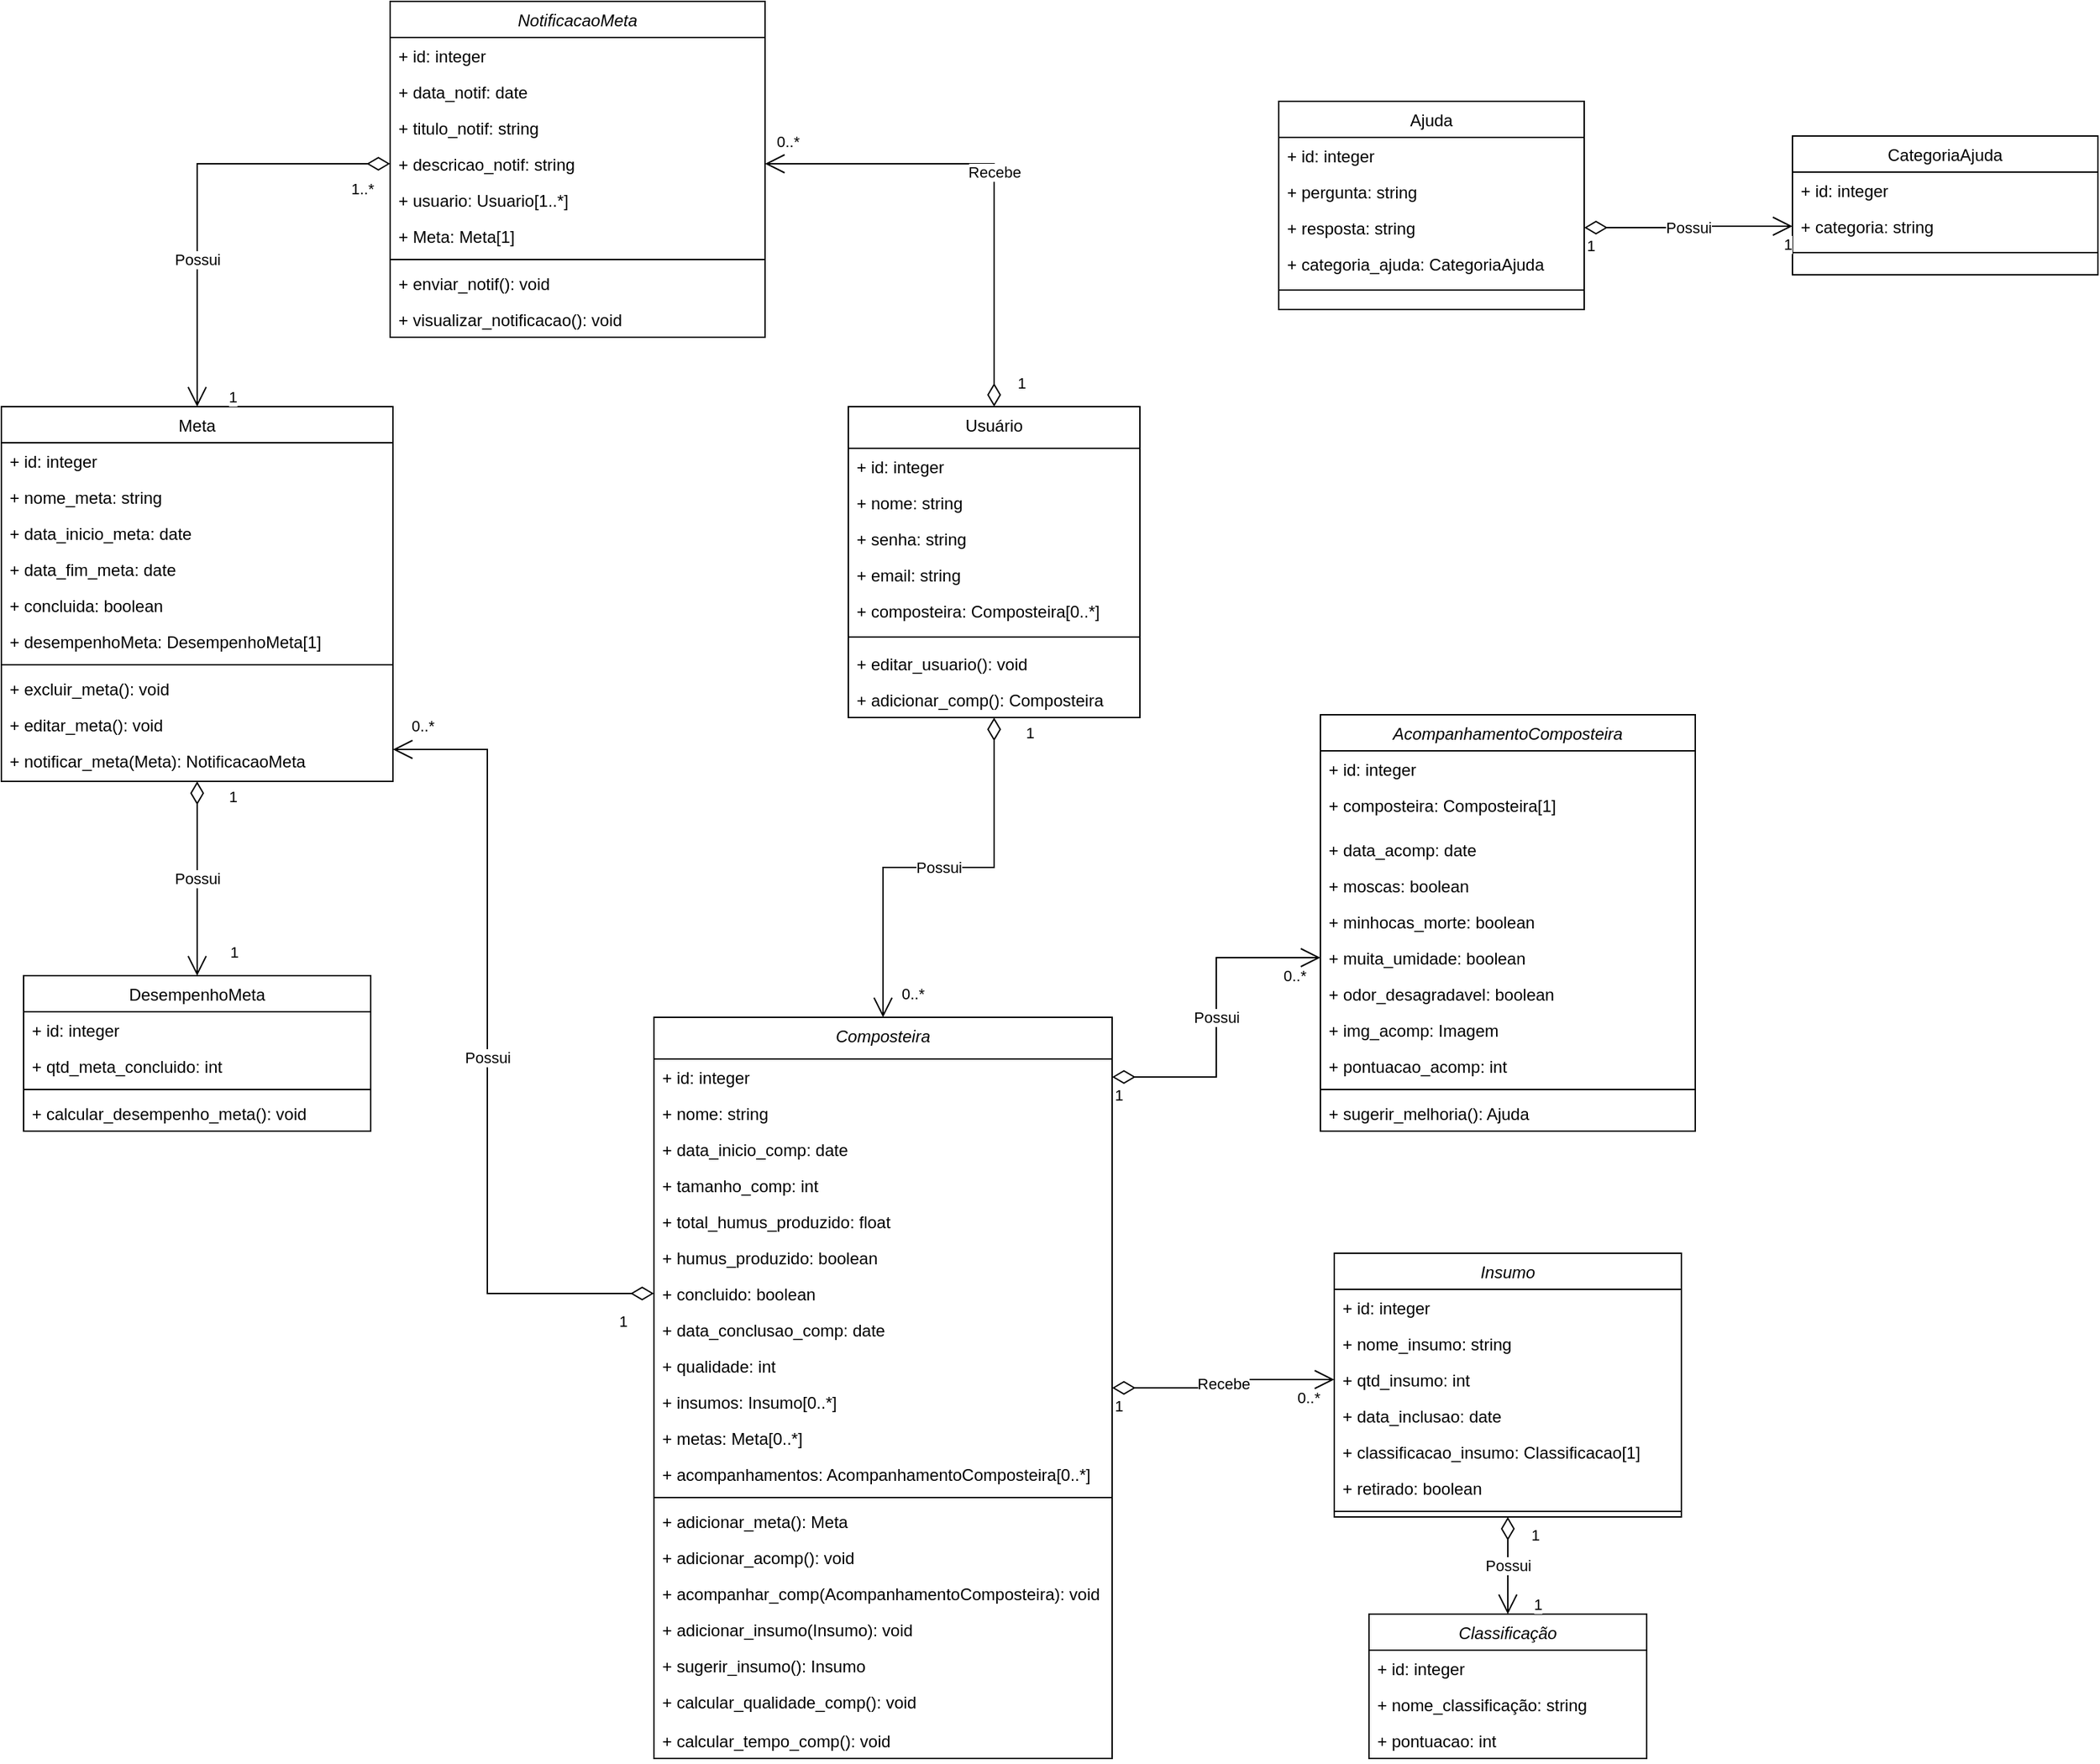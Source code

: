<mxfile version="15.7.4" type="github"><diagram id="C5RBs43oDa-KdzZeNtuy" name="Page-1"><mxGraphModel dx="2563" dy="1841" grid="1" gridSize="10" guides="1" tooltips="1" connect="1" arrows="1" fold="1" page="1" pageScale="1" pageWidth="827" pageHeight="1169" math="0" shadow="0"><root><mxCell id="WIyWlLk6GJQsqaUBKTNV-0"/><mxCell id="WIyWlLk6GJQsqaUBKTNV-1" parent="WIyWlLk6GJQsqaUBKTNV-0"/><mxCell id="zkfFHV4jXpPFQw0GAbJ--0" value="Composteira" style="swimlane;fontStyle=2;align=center;verticalAlign=top;childLayout=stackLayout;horizontal=1;startSize=30;horizontalStack=0;resizeParent=1;resizeLast=0;collapsible=1;marginBottom=0;rounded=0;shadow=0;strokeWidth=1;" parent="WIyWlLk6GJQsqaUBKTNV-1" vertex="1"><mxGeometry x="-310" y="-390" width="330" height="534" as="geometry"><mxRectangle x="230" y="140" width="160" height="26" as="alternateBounds"/></mxGeometry></mxCell><mxCell id="pTh8cCGv8lk9kZNaigdR-10" value="+ id: integer" style="text;align=left;verticalAlign=top;spacingLeft=4;spacingRight=4;overflow=hidden;rotatable=0;points=[[0,0.5],[1,0.5]];portConstraint=eastwest;" parent="zkfFHV4jXpPFQw0GAbJ--0" vertex="1"><mxGeometry y="30" width="330" height="26" as="geometry"/></mxCell><mxCell id="u_5b9tq3Ff7vlSSU2c7W-14" value="+ nome: string" style="text;align=left;verticalAlign=top;spacingLeft=4;spacingRight=4;overflow=hidden;rotatable=0;points=[[0,0.5],[1,0.5]];portConstraint=eastwest;" parent="zkfFHV4jXpPFQw0GAbJ--0" vertex="1"><mxGeometry y="56" width="330" height="26" as="geometry"/></mxCell><mxCell id="Rsvc0MQ7upjJ9vIETe29-19" value="+ data_inicio_comp: date" style="text;align=left;verticalAlign=top;spacingLeft=4;spacingRight=4;overflow=hidden;rotatable=0;points=[[0,0.5],[1,0.5]];portConstraint=eastwest;" parent="zkfFHV4jXpPFQw0GAbJ--0" vertex="1"><mxGeometry y="82" width="330" height="26" as="geometry"/></mxCell><mxCell id="zkfFHV4jXpPFQw0GAbJ--1" value="+ tamanho_comp: int" style="text;align=left;verticalAlign=top;spacingLeft=4;spacingRight=4;overflow=hidden;rotatable=0;points=[[0,0.5],[1,0.5]];portConstraint=eastwest;" parent="zkfFHV4jXpPFQw0GAbJ--0" vertex="1"><mxGeometry y="108" width="330" height="26" as="geometry"/></mxCell><mxCell id="zkfFHV4jXpPFQw0GAbJ--2" value="+ total_humus_produzido: float" style="text;align=left;verticalAlign=top;spacingLeft=4;spacingRight=4;overflow=hidden;rotatable=0;points=[[0,0.5],[1,0.5]];portConstraint=eastwest;rounded=0;shadow=0;html=0;" parent="zkfFHV4jXpPFQw0GAbJ--0" vertex="1"><mxGeometry y="134" width="330" height="26" as="geometry"/></mxCell><mxCell id="5NKM8dJRxO-aCxYAR6Jq-3" value="+ humus_produzido: boolean" style="text;align=left;verticalAlign=top;spacingLeft=4;spacingRight=4;overflow=hidden;rotatable=0;points=[[0,0.5],[1,0.5]];portConstraint=eastwest;rounded=0;shadow=0;html=0;" parent="zkfFHV4jXpPFQw0GAbJ--0" vertex="1"><mxGeometry y="160" width="330" height="26" as="geometry"/></mxCell><mxCell id="zkfFHV4jXpPFQw0GAbJ--3" value="+ concluido: boolean" style="text;align=left;verticalAlign=top;spacingLeft=4;spacingRight=4;overflow=hidden;rotatable=0;points=[[0,0.5],[1,0.5]];portConstraint=eastwest;rounded=0;shadow=0;html=0;" parent="zkfFHV4jXpPFQw0GAbJ--0" vertex="1"><mxGeometry y="186" width="330" height="26" as="geometry"/></mxCell><mxCell id="5NKM8dJRxO-aCxYAR6Jq-0" value="+ data_conclusao_comp: date" style="text;align=left;verticalAlign=top;spacingLeft=4;spacingRight=4;overflow=hidden;rotatable=0;points=[[0,0.5],[1,0.5]];portConstraint=eastwest;" parent="zkfFHV4jXpPFQw0GAbJ--0" vertex="1"><mxGeometry y="212" width="330" height="26" as="geometry"/></mxCell><mxCell id="5NKM8dJRxO-aCxYAR6Jq-1" value="+ qualidade: int" style="text;align=left;verticalAlign=top;spacingLeft=4;spacingRight=4;overflow=hidden;rotatable=0;points=[[0,0.5],[1,0.5]];portConstraint=eastwest;rounded=0;shadow=0;html=0;" parent="zkfFHV4jXpPFQw0GAbJ--0" vertex="1"><mxGeometry y="238" width="330" height="26" as="geometry"/></mxCell><mxCell id="Rsvc0MQ7upjJ9vIETe29-62" value="+ insumos: Insumo[0..*]" style="text;align=left;verticalAlign=top;spacingLeft=4;spacingRight=4;overflow=hidden;rotatable=0;points=[[0,0.5],[1,0.5]];portConstraint=eastwest;rounded=0;shadow=0;html=0;" parent="zkfFHV4jXpPFQw0GAbJ--0" vertex="1"><mxGeometry y="264" width="330" height="26" as="geometry"/></mxCell><mxCell id="Rsvc0MQ7upjJ9vIETe29-63" value="+ metas: Meta[0..*]" style="text;align=left;verticalAlign=top;spacingLeft=4;spacingRight=4;overflow=hidden;rotatable=0;points=[[0,0.5],[1,0.5]];portConstraint=eastwest;rounded=0;shadow=0;html=0;" parent="zkfFHV4jXpPFQw0GAbJ--0" vertex="1"><mxGeometry y="290" width="330" height="26" as="geometry"/></mxCell><mxCell id="Rsvc0MQ7upjJ9vIETe29-83" value="+ acompanhamentos: AcompanhamentoComposteira[0..*]" style="text;align=left;verticalAlign=top;spacingLeft=4;spacingRight=4;overflow=hidden;rotatable=0;points=[[0,0.5],[1,0.5]];portConstraint=eastwest;" parent="zkfFHV4jXpPFQw0GAbJ--0" vertex="1"><mxGeometry y="316" width="330" height="26" as="geometry"/></mxCell><mxCell id="zkfFHV4jXpPFQw0GAbJ--4" value="" style="line;html=1;strokeWidth=1;align=left;verticalAlign=middle;spacingTop=-1;spacingLeft=3;spacingRight=3;rotatable=0;labelPosition=right;points=[];portConstraint=eastwest;" parent="zkfFHV4jXpPFQw0GAbJ--0" vertex="1"><mxGeometry y="342" width="330" height="8" as="geometry"/></mxCell><mxCell id="zkfFHV4jXpPFQw0GAbJ--24" value="+ adicionar_meta(): Meta" style="text;align=left;verticalAlign=top;spacingLeft=4;spacingRight=4;overflow=hidden;rotatable=0;points=[[0,0.5],[1,0.5]];portConstraint=eastwest;" parent="zkfFHV4jXpPFQw0GAbJ--0" vertex="1"><mxGeometry y="350" width="330" height="26" as="geometry"/></mxCell><mxCell id="3n6E-_VAN_Mw9PjgD7IU-2" value="+ adicionar_acomp(): void" style="text;align=left;verticalAlign=top;spacingLeft=4;spacingRight=4;overflow=hidden;rotatable=0;points=[[0,0.5],[1,0.5]];portConstraint=eastwest;" vertex="1" parent="zkfFHV4jXpPFQw0GAbJ--0"><mxGeometry y="376" width="330" height="26" as="geometry"/></mxCell><mxCell id="zkfFHV4jXpPFQw0GAbJ--5" value="+ acompanhar_comp(AcompanhamentoComposteira): void" style="text;align=left;verticalAlign=top;spacingLeft=4;spacingRight=4;overflow=hidden;rotatable=0;points=[[0,0.5],[1,0.5]];portConstraint=eastwest;" parent="zkfFHV4jXpPFQw0GAbJ--0" vertex="1"><mxGeometry y="402" width="330" height="26" as="geometry"/></mxCell><mxCell id="Rsvc0MQ7upjJ9vIETe29-20" value="+ adicionar_insumo(Insumo): void" style="text;align=left;verticalAlign=top;spacingLeft=4;spacingRight=4;overflow=hidden;rotatable=0;points=[[0,0.5],[1,0.5]];portConstraint=eastwest;" parent="zkfFHV4jXpPFQw0GAbJ--0" vertex="1"><mxGeometry y="428" width="330" height="26" as="geometry"/></mxCell><mxCell id="Rsvc0MQ7upjJ9vIETe29-21" value="+ sugerir_insumo(): Insumo" style="text;align=left;verticalAlign=top;spacingLeft=4;spacingRight=4;overflow=hidden;rotatable=0;points=[[0,0.5],[1,0.5]];portConstraint=eastwest;" parent="zkfFHV4jXpPFQw0GAbJ--0" vertex="1"><mxGeometry y="454" width="330" height="26" as="geometry"/></mxCell><mxCell id="5NKM8dJRxO-aCxYAR6Jq-2" value="+ calcular_qualidade_comp(): void" style="text;align=left;verticalAlign=top;spacingLeft=4;spacingRight=4;overflow=hidden;rotatable=0;points=[[0,0.5],[1,0.5]];portConstraint=eastwest;" parent="zkfFHV4jXpPFQw0GAbJ--0" vertex="1"><mxGeometry y="480" width="330" height="28" as="geometry"/></mxCell><mxCell id="Rsvc0MQ7upjJ9vIETe29-23" value="+ calcular_tempo_comp(): void" style="text;align=left;verticalAlign=top;spacingLeft=4;spacingRight=4;overflow=hidden;rotatable=0;points=[[0,0.5],[1,0.5]];portConstraint=eastwest;fontStyle=0" parent="zkfFHV4jXpPFQw0GAbJ--0" vertex="1"><mxGeometry y="508" width="330" height="26" as="geometry"/></mxCell><mxCell id="5NKM8dJRxO-aCxYAR6Jq-17" style="edgeStyle=orthogonalEdgeStyle;rounded=0;orthogonalLoop=1;jettySize=auto;html=1;exitX=1;exitY=0.5;exitDx=0;exitDy=0;" parent="zkfFHV4jXpPFQw0GAbJ--0" source="Rsvc0MQ7upjJ9vIETe29-62" target="Rsvc0MQ7upjJ9vIETe29-62" edge="1"><mxGeometry relative="1" as="geometry"/></mxCell><mxCell id="zkfFHV4jXpPFQw0GAbJ--13" value="Usuário" style="swimlane;fontStyle=0;align=center;verticalAlign=top;childLayout=stackLayout;horizontal=1;startSize=30;horizontalStack=0;resizeParent=1;resizeLast=0;collapsible=1;marginBottom=0;rounded=0;shadow=0;strokeWidth=1;" parent="WIyWlLk6GJQsqaUBKTNV-1" vertex="1"><mxGeometry x="-170" y="-830" width="210" height="224" as="geometry"><mxRectangle x="-315" y="-720" width="170" height="26" as="alternateBounds"/></mxGeometry></mxCell><mxCell id="pTh8cCGv8lk9kZNaigdR-8" value="+ id: integer" style="text;align=left;verticalAlign=top;spacingLeft=4;spacingRight=4;overflow=hidden;rotatable=0;points=[[0,0.5],[1,0.5]];portConstraint=eastwest;" parent="zkfFHV4jXpPFQw0GAbJ--13" vertex="1"><mxGeometry y="30" width="210" height="26" as="geometry"/></mxCell><mxCell id="zkfFHV4jXpPFQw0GAbJ--14" value="+ nome: string" style="text;align=left;verticalAlign=top;spacingLeft=4;spacingRight=4;overflow=hidden;rotatable=0;points=[[0,0.5],[1,0.5]];portConstraint=eastwest;" parent="zkfFHV4jXpPFQw0GAbJ--13" vertex="1"><mxGeometry y="56" width="210" height="26" as="geometry"/></mxCell><mxCell id="pTh8cCGv8lk9kZNaigdR-2" value="+ senha: string" style="text;align=left;verticalAlign=top;spacingLeft=4;spacingRight=4;overflow=hidden;rotatable=0;points=[[0,0.5],[1,0.5]];portConstraint=eastwest;" parent="zkfFHV4jXpPFQw0GAbJ--13" vertex="1"><mxGeometry y="82" width="210" height="26" as="geometry"/></mxCell><mxCell id="Rsvc0MQ7upjJ9vIETe29-24" value="+ email: string" style="text;align=left;verticalAlign=top;spacingLeft=4;spacingRight=4;overflow=hidden;rotatable=0;points=[[0,0.5],[1,0.5]];portConstraint=eastwest;" parent="zkfFHV4jXpPFQw0GAbJ--13" vertex="1"><mxGeometry y="108" width="210" height="26" as="geometry"/></mxCell><mxCell id="Rsvc0MQ7upjJ9vIETe29-64" value="+ composteira: Composteira[0..*]" style="text;align=left;verticalAlign=top;spacingLeft=4;spacingRight=4;overflow=hidden;rotatable=0;points=[[0,0.5],[1,0.5]];portConstraint=eastwest;" parent="zkfFHV4jXpPFQw0GAbJ--13" vertex="1"><mxGeometry y="134" width="210" height="26" as="geometry"/></mxCell><mxCell id="zkfFHV4jXpPFQw0GAbJ--15" value="" style="line;html=1;strokeWidth=1;align=left;verticalAlign=middle;spacingTop=-1;spacingLeft=3;spacingRight=3;rotatable=0;labelPosition=right;points=[];portConstraint=eastwest;" parent="zkfFHV4jXpPFQw0GAbJ--13" vertex="1"><mxGeometry y="160" width="210" height="12" as="geometry"/></mxCell><mxCell id="Rsvc0MQ7upjJ9vIETe29-25" value="+ editar_usuario(): void" style="text;align=left;verticalAlign=top;spacingLeft=4;spacingRight=4;overflow=hidden;rotatable=0;points=[[0,0.5],[1,0.5]];portConstraint=eastwest;" parent="zkfFHV4jXpPFQw0GAbJ--13" vertex="1"><mxGeometry y="172" width="210" height="26" as="geometry"/></mxCell><mxCell id="Rsvc0MQ7upjJ9vIETe29-22" value="+ adicionar_comp(): Composteira" style="text;align=left;verticalAlign=top;spacingLeft=4;spacingRight=4;overflow=hidden;rotatable=0;points=[[0,0.5],[1,0.5]];portConstraint=eastwest;" parent="zkfFHV4jXpPFQw0GAbJ--13" vertex="1"><mxGeometry y="198" width="210" height="26" as="geometry"/></mxCell><mxCell id="zkfFHV4jXpPFQw0GAbJ--17" value="Meta" style="swimlane;fontStyle=0;align=center;verticalAlign=top;childLayout=stackLayout;horizontal=1;startSize=26;horizontalStack=0;resizeParent=1;resizeLast=0;collapsible=1;marginBottom=0;rounded=0;shadow=0;strokeWidth=1;" parent="WIyWlLk6GJQsqaUBKTNV-1" vertex="1"><mxGeometry x="-780" y="-830" width="282" height="270" as="geometry"><mxRectangle x="550" y="140" width="160" height="26" as="alternateBounds"/></mxGeometry></mxCell><mxCell id="pTh8cCGv8lk9kZNaigdR-9" value="+ id: integer" style="text;align=left;verticalAlign=top;spacingLeft=4;spacingRight=4;overflow=hidden;rotatable=0;points=[[0,0.5],[1,0.5]];portConstraint=eastwest;" parent="zkfFHV4jXpPFQw0GAbJ--17" vertex="1"><mxGeometry y="26" width="282" height="26" as="geometry"/></mxCell><mxCell id="zkfFHV4jXpPFQw0GAbJ--18" value="+ nome_meta: string" style="text;align=left;verticalAlign=top;spacingLeft=4;spacingRight=4;overflow=hidden;rotatable=0;points=[[0,0.5],[1,0.5]];portConstraint=eastwest;" parent="zkfFHV4jXpPFQw0GAbJ--17" vertex="1"><mxGeometry y="52" width="282" height="26" as="geometry"/></mxCell><mxCell id="zkfFHV4jXpPFQw0GAbJ--20" value="+ data_inicio_meta: date" style="text;align=left;verticalAlign=top;spacingLeft=4;spacingRight=4;overflow=hidden;rotatable=0;points=[[0,0.5],[1,0.5]];portConstraint=eastwest;rounded=0;shadow=0;html=0;" parent="zkfFHV4jXpPFQw0GAbJ--17" vertex="1"><mxGeometry y="78" width="282" height="26" as="geometry"/></mxCell><mxCell id="zkfFHV4jXpPFQw0GAbJ--21" value="+ data_fim_meta: date" style="text;align=left;verticalAlign=top;spacingLeft=4;spacingRight=4;overflow=hidden;rotatable=0;points=[[0,0.5],[1,0.5]];portConstraint=eastwest;rounded=0;shadow=0;html=0;" parent="zkfFHV4jXpPFQw0GAbJ--17" vertex="1"><mxGeometry y="104" width="282" height="26" as="geometry"/></mxCell><mxCell id="zkfFHV4jXpPFQw0GAbJ--22" value="+ concluida: boolean" style="text;align=left;verticalAlign=top;spacingLeft=4;spacingRight=4;overflow=hidden;rotatable=0;points=[[0,0.5],[1,0.5]];portConstraint=eastwest;rounded=0;shadow=0;html=0;" parent="zkfFHV4jXpPFQw0GAbJ--17" vertex="1"><mxGeometry y="130" width="282" height="26" as="geometry"/></mxCell><mxCell id="Rsvc0MQ7upjJ9vIETe29-65" value="+ desempenhoMeta: DesempenhoMeta[1]" style="text;align=left;verticalAlign=top;spacingLeft=4;spacingRight=4;overflow=hidden;rotatable=0;points=[[0,0.5],[1,0.5]];portConstraint=eastwest;" parent="zkfFHV4jXpPFQw0GAbJ--17" vertex="1"><mxGeometry y="156" width="282" height="26" as="geometry"/></mxCell><mxCell id="zkfFHV4jXpPFQw0GAbJ--23" value="" style="line;html=1;strokeWidth=1;align=left;verticalAlign=middle;spacingTop=-1;spacingLeft=3;spacingRight=3;rotatable=0;labelPosition=right;points=[];portConstraint=eastwest;" parent="zkfFHV4jXpPFQw0GAbJ--17" vertex="1"><mxGeometry y="182" width="282" height="8" as="geometry"/></mxCell><mxCell id="zkfFHV4jXpPFQw0GAbJ--25" value="+ excluir_meta(): void" style="text;align=left;verticalAlign=top;spacingLeft=4;spacingRight=4;overflow=hidden;rotatable=0;points=[[0,0.5],[1,0.5]];portConstraint=eastwest;" parent="zkfFHV4jXpPFQw0GAbJ--17" vertex="1"><mxGeometry y="190" width="282" height="26" as="geometry"/></mxCell><mxCell id="Rsvc0MQ7upjJ9vIETe29-11" value="+ editar_meta(): void" style="text;align=left;verticalAlign=top;spacingLeft=4;spacingRight=4;overflow=hidden;rotatable=0;points=[[0,0.5],[1,0.5]];portConstraint=eastwest;" parent="zkfFHV4jXpPFQw0GAbJ--17" vertex="1"><mxGeometry y="216" width="282" height="26" as="geometry"/></mxCell><mxCell id="Rsvc0MQ7upjJ9vIETe29-85" value="+ notificar_meta(Meta): NotificacaoMeta" style="text;align=left;verticalAlign=top;spacingLeft=4;spacingRight=4;overflow=hidden;rotatable=0;points=[[0,0.5],[1,0.5]];portConstraint=eastwest;" parent="zkfFHV4jXpPFQw0GAbJ--17" vertex="1"><mxGeometry y="242" width="282" height="26" as="geometry"/></mxCell><mxCell id="Rsvc0MQ7upjJ9vIETe29-0" value="DesempenhoMeta" style="swimlane;fontStyle=0;align=center;verticalAlign=top;childLayout=stackLayout;horizontal=1;startSize=26;horizontalStack=0;resizeParent=1;resizeLast=0;collapsible=1;marginBottom=0;rounded=0;shadow=0;strokeWidth=1;" parent="WIyWlLk6GJQsqaUBKTNV-1" vertex="1"><mxGeometry x="-764" y="-420" width="250" height="112" as="geometry"><mxRectangle x="550" y="140" width="160" height="26" as="alternateBounds"/></mxGeometry></mxCell><mxCell id="pTh8cCGv8lk9kZNaigdR-11" value="+ id: integer" style="text;align=left;verticalAlign=top;spacingLeft=4;spacingRight=4;overflow=hidden;rotatable=0;points=[[0,0.5],[1,0.5]];portConstraint=eastwest;" parent="Rsvc0MQ7upjJ9vIETe29-0" vertex="1"><mxGeometry y="26" width="250" height="26" as="geometry"/></mxCell><mxCell id="Rsvc0MQ7upjJ9vIETe29-2" value="+ qtd_meta_concluido: int" style="text;align=left;verticalAlign=top;spacingLeft=4;spacingRight=4;overflow=hidden;rotatable=0;points=[[0,0.5],[1,0.5]];portConstraint=eastwest;rounded=0;shadow=0;html=0;" parent="Rsvc0MQ7upjJ9vIETe29-0" vertex="1"><mxGeometry y="52" width="250" height="26" as="geometry"/></mxCell><mxCell id="Rsvc0MQ7upjJ9vIETe29-6" value="" style="line;html=1;strokeWidth=1;align=left;verticalAlign=middle;spacingTop=-1;spacingLeft=3;spacingRight=3;rotatable=0;labelPosition=right;points=[];portConstraint=eastwest;" parent="Rsvc0MQ7upjJ9vIETe29-0" vertex="1"><mxGeometry y="78" width="250" height="8" as="geometry"/></mxCell><mxCell id="Rsvc0MQ7upjJ9vIETe29-7" value="+ calcular_desempenho_meta(): void" style="text;align=left;verticalAlign=top;spacingLeft=4;spacingRight=4;overflow=hidden;rotatable=0;points=[[0,0.5],[1,0.5]];portConstraint=eastwest;" parent="Rsvc0MQ7upjJ9vIETe29-0" vertex="1"><mxGeometry y="86" width="250" height="26" as="geometry"/></mxCell><mxCell id="Rsvc0MQ7upjJ9vIETe29-35" value="Insumo" style="swimlane;fontStyle=2;align=center;verticalAlign=top;childLayout=stackLayout;horizontal=1;startSize=26;horizontalStack=0;resizeParent=1;resizeLast=0;collapsible=1;marginBottom=0;rounded=0;shadow=0;strokeWidth=1;" parent="WIyWlLk6GJQsqaUBKTNV-1" vertex="1"><mxGeometry x="180" y="-220" width="250" height="190" as="geometry"><mxRectangle x="230" y="140" width="160" height="26" as="alternateBounds"/></mxGeometry></mxCell><mxCell id="pTh8cCGv8lk9kZNaigdR-13" value="+ id: integer" style="text;align=left;verticalAlign=top;spacingLeft=4;spacingRight=4;overflow=hidden;rotatable=0;points=[[0,0.5],[1,0.5]];portConstraint=eastwest;" parent="Rsvc0MQ7upjJ9vIETe29-35" vertex="1"><mxGeometry y="26" width="250" height="26" as="geometry"/></mxCell><mxCell id="Rsvc0MQ7upjJ9vIETe29-66" value="+ nome_insumo: string" style="text;align=left;verticalAlign=top;spacingLeft=4;spacingRight=4;overflow=hidden;rotatable=0;points=[[0,0.5],[1,0.5]];portConstraint=eastwest;" parent="Rsvc0MQ7upjJ9vIETe29-35" vertex="1"><mxGeometry y="52" width="250" height="26" as="geometry"/></mxCell><mxCell id="3n6E-_VAN_Mw9PjgD7IU-4" value="+ qtd_insumo: int" style="text;align=left;verticalAlign=top;spacingLeft=4;spacingRight=4;overflow=hidden;rotatable=0;points=[[0,0.5],[1,0.5]];portConstraint=eastwest;" vertex="1" parent="Rsvc0MQ7upjJ9vIETe29-35"><mxGeometry y="78" width="250" height="26" as="geometry"/></mxCell><mxCell id="zkfFHV4jXpPFQw0GAbJ--11" value="+ data_inclusao: date" style="text;align=left;verticalAlign=top;spacingLeft=4;spacingRight=4;overflow=hidden;rotatable=0;points=[[0,0.5],[1,0.5]];portConstraint=eastwest;" parent="Rsvc0MQ7upjJ9vIETe29-35" vertex="1"><mxGeometry y="104" width="250" height="26" as="geometry"/></mxCell><mxCell id="zkfFHV4jXpPFQw0GAbJ--8" value="+ classificacao_insumo: Classificacao[1]" style="text;align=left;verticalAlign=top;spacingLeft=4;spacingRight=4;overflow=hidden;rotatable=0;points=[[0,0.5],[1,0.5]];portConstraint=eastwest;rounded=0;shadow=0;html=0;" parent="Rsvc0MQ7upjJ9vIETe29-35" vertex="1"><mxGeometry y="130" width="250" height="26" as="geometry"/></mxCell><mxCell id="u_5b9tq3Ff7vlSSU2c7W-0" value="+ retirado: boolean" style="text;align=left;verticalAlign=top;spacingLeft=4;spacingRight=4;overflow=hidden;rotatable=0;points=[[0,0.5],[1,0.5]];portConstraint=eastwest;" parent="Rsvc0MQ7upjJ9vIETe29-35" vertex="1"><mxGeometry y="156" width="250" height="26" as="geometry"/></mxCell><mxCell id="Rsvc0MQ7upjJ9vIETe29-40" value="" style="line;html=1;strokeWidth=1;align=left;verticalAlign=middle;spacingTop=-1;spacingLeft=3;spacingRight=3;rotatable=0;labelPosition=right;points=[];portConstraint=eastwest;" parent="Rsvc0MQ7upjJ9vIETe29-35" vertex="1"><mxGeometry y="182" width="250" height="8" as="geometry"/></mxCell><mxCell id="Rsvc0MQ7upjJ9vIETe29-48" value="Ajuda" style="swimlane;fontStyle=0;align=center;verticalAlign=top;childLayout=stackLayout;horizontal=1;startSize=26;horizontalStack=0;resizeParent=1;resizeLast=0;collapsible=1;marginBottom=0;rounded=0;shadow=0;strokeWidth=1;" parent="WIyWlLk6GJQsqaUBKTNV-1" vertex="1"><mxGeometry x="140" y="-1050" width="220" height="150" as="geometry"><mxRectangle x="340" y="380" width="170" height="26" as="alternateBounds"/></mxGeometry></mxCell><mxCell id="pTh8cCGv8lk9kZNaigdR-73" value="+ id: integer" style="text;align=left;verticalAlign=top;spacingLeft=4;spacingRight=4;overflow=hidden;rotatable=0;points=[[0,0.5],[1,0.5]];portConstraint=eastwest;" parent="Rsvc0MQ7upjJ9vIETe29-48" vertex="1"><mxGeometry y="26" width="220" height="26" as="geometry"/></mxCell><mxCell id="Rsvc0MQ7upjJ9vIETe29-49" value="+ pergunta: string" style="text;align=left;verticalAlign=top;spacingLeft=4;spacingRight=4;overflow=hidden;rotatable=0;points=[[0,0.5],[1,0.5]];portConstraint=eastwest;" parent="Rsvc0MQ7upjJ9vIETe29-48" vertex="1"><mxGeometry y="52" width="220" height="26" as="geometry"/></mxCell><mxCell id="pTh8cCGv8lk9kZNaigdR-74" value="+ resposta: string" style="text;align=left;verticalAlign=top;spacingLeft=4;spacingRight=4;overflow=hidden;rotatable=0;points=[[0,0.5],[1,0.5]];portConstraint=eastwest;" parent="Rsvc0MQ7upjJ9vIETe29-48" vertex="1"><mxGeometry y="78" width="220" height="26" as="geometry"/></mxCell><mxCell id="Rsvc0MQ7upjJ9vIETe29-50" value="+ categoria_ajuda: CategoriaAjuda" style="text;align=left;verticalAlign=top;spacingLeft=4;spacingRight=4;overflow=hidden;rotatable=0;points=[[0,0.5],[1,0.5]];portConstraint=eastwest;" parent="Rsvc0MQ7upjJ9vIETe29-48" vertex="1"><mxGeometry y="104" width="220" height="26" as="geometry"/></mxCell><mxCell id="Rsvc0MQ7upjJ9vIETe29-51" value="" style="line;html=1;strokeWidth=1;align=left;verticalAlign=middle;spacingTop=-1;spacingLeft=3;spacingRight=3;rotatable=0;labelPosition=right;points=[];portConstraint=eastwest;" parent="Rsvc0MQ7upjJ9vIETe29-48" vertex="1"><mxGeometry y="130" width="220" height="12" as="geometry"/></mxCell><mxCell id="Rsvc0MQ7upjJ9vIETe29-68" value="AcompanhamentoComposteira" style="swimlane;fontStyle=2;align=center;verticalAlign=top;childLayout=stackLayout;horizontal=1;startSize=26;horizontalStack=0;resizeParent=1;resizeLast=0;collapsible=1;marginBottom=0;rounded=0;shadow=0;strokeWidth=1;" parent="WIyWlLk6GJQsqaUBKTNV-1" vertex="1"><mxGeometry x="170" y="-608" width="270" height="300" as="geometry"><mxRectangle x="230" y="140" width="160" height="26" as="alternateBounds"/></mxGeometry></mxCell><mxCell id="pTh8cCGv8lk9kZNaigdR-12" value="+ id: integer" style="text;align=left;verticalAlign=top;spacingLeft=4;spacingRight=4;overflow=hidden;rotatable=0;points=[[0,0.5],[1,0.5]];portConstraint=eastwest;" parent="Rsvc0MQ7upjJ9vIETe29-68" vertex="1"><mxGeometry y="26" width="270" height="26" as="geometry"/></mxCell><mxCell id="Rsvc0MQ7upjJ9vIETe29-82" value="+ composteira: Composteira[1]" style="text;align=left;verticalAlign=top;spacingLeft=4;spacingRight=4;overflow=hidden;rotatable=0;points=[[0,0.5],[1,0.5]];portConstraint=eastwest;" parent="Rsvc0MQ7upjJ9vIETe29-68" vertex="1"><mxGeometry y="52" width="270" height="32" as="geometry"/></mxCell><mxCell id="Rsvc0MQ7upjJ9vIETe29-69" value="+ data_acomp: date" style="text;align=left;verticalAlign=top;spacingLeft=4;spacingRight=4;overflow=hidden;rotatable=0;points=[[0,0.5],[1,0.5]];portConstraint=eastwest;" parent="Rsvc0MQ7upjJ9vIETe29-68" vertex="1"><mxGeometry y="84" width="270" height="26" as="geometry"/></mxCell><mxCell id="Rsvc0MQ7upjJ9vIETe29-70" value="+ moscas: boolean" style="text;align=left;verticalAlign=top;spacingLeft=4;spacingRight=4;overflow=hidden;rotatable=0;points=[[0,0.5],[1,0.5]];portConstraint=eastwest;" parent="Rsvc0MQ7upjJ9vIETe29-68" vertex="1"><mxGeometry y="110" width="270" height="26" as="geometry"/></mxCell><mxCell id="Rsvc0MQ7upjJ9vIETe29-71" value="+ minhocas_morte: boolean" style="text;align=left;verticalAlign=top;spacingLeft=4;spacingRight=4;overflow=hidden;rotatable=0;points=[[0,0.5],[1,0.5]];portConstraint=eastwest;rounded=0;shadow=0;html=0;" parent="Rsvc0MQ7upjJ9vIETe29-68" vertex="1"><mxGeometry y="136" width="270" height="26" as="geometry"/></mxCell><mxCell id="Rsvc0MQ7upjJ9vIETe29-72" value="+ muita_umidade: boolean" style="text;align=left;verticalAlign=top;spacingLeft=4;spacingRight=4;overflow=hidden;rotatable=0;points=[[0,0.5],[1,0.5]];portConstraint=eastwest;rounded=0;shadow=0;html=0;" parent="Rsvc0MQ7upjJ9vIETe29-68" vertex="1"><mxGeometry y="162" width="270" height="26" as="geometry"/></mxCell><mxCell id="Rsvc0MQ7upjJ9vIETe29-73" value="+ odor_desagradavel: boolean" style="text;align=left;verticalAlign=top;spacingLeft=4;spacingRight=4;overflow=hidden;rotatable=0;points=[[0,0.5],[1,0.5]];portConstraint=eastwest;rounded=0;shadow=0;html=0;" parent="Rsvc0MQ7upjJ9vIETe29-68" vertex="1"><mxGeometry y="188" width="270" height="26" as="geometry"/></mxCell><mxCell id="Rsvc0MQ7upjJ9vIETe29-74" value="+ img_acomp: Imagem&#10;" style="text;align=left;verticalAlign=top;spacingLeft=4;spacingRight=4;overflow=hidden;rotatable=0;points=[[0,0.5],[1,0.5]];portConstraint=eastwest;rounded=0;shadow=0;html=0;" parent="Rsvc0MQ7upjJ9vIETe29-68" vertex="1"><mxGeometry y="214" width="270" height="26" as="geometry"/></mxCell><mxCell id="3n6E-_VAN_Mw9PjgD7IU-5" value="+ pontuacao_acomp: int" style="text;align=left;verticalAlign=top;spacingLeft=4;spacingRight=4;overflow=hidden;rotatable=0;points=[[0,0.5],[1,0.5]];portConstraint=eastwest;" vertex="1" parent="Rsvc0MQ7upjJ9vIETe29-68"><mxGeometry y="240" width="270" height="26" as="geometry"/></mxCell><mxCell id="Rsvc0MQ7upjJ9vIETe29-75" value="" style="line;html=1;strokeWidth=1;align=left;verticalAlign=middle;spacingTop=-1;spacingLeft=3;spacingRight=3;rotatable=0;labelPosition=right;points=[];portConstraint=eastwest;" parent="Rsvc0MQ7upjJ9vIETe29-68" vertex="1"><mxGeometry y="266" width="270" height="8" as="geometry"/></mxCell><mxCell id="Rsvc0MQ7upjJ9vIETe29-78" value="+ sugerir_melhoria(): Ajuda" style="text;align=left;verticalAlign=top;spacingLeft=4;spacingRight=4;overflow=hidden;rotatable=0;points=[[0,0.5],[1,0.5]];portConstraint=eastwest;" parent="Rsvc0MQ7upjJ9vIETe29-68" vertex="1"><mxGeometry y="274" width="270" height="26" as="geometry"/></mxCell><mxCell id="Rsvc0MQ7upjJ9vIETe29-87" value="NotificacaoMeta" style="swimlane;fontStyle=2;align=center;verticalAlign=top;childLayout=stackLayout;horizontal=1;startSize=26;horizontalStack=0;resizeParent=1;resizeLast=0;collapsible=1;marginBottom=0;rounded=0;shadow=0;strokeWidth=1;" parent="WIyWlLk6GJQsqaUBKTNV-1" vertex="1"><mxGeometry x="-500" y="-1122" width="270" height="242" as="geometry"><mxRectangle x="230" y="140" width="160" height="26" as="alternateBounds"/></mxGeometry></mxCell><mxCell id="pTh8cCGv8lk9kZNaigdR-24" value="+ id: integer" style="text;align=left;verticalAlign=top;spacingLeft=4;spacingRight=4;overflow=hidden;rotatable=0;points=[[0,0.5],[1,0.5]];portConstraint=eastwest;" parent="Rsvc0MQ7upjJ9vIETe29-87" vertex="1"><mxGeometry y="26" width="270" height="26" as="geometry"/></mxCell><mxCell id="Rsvc0MQ7upjJ9vIETe29-88" value="+ data_notif: date" style="text;align=left;verticalAlign=top;spacingLeft=4;spacingRight=4;overflow=hidden;rotatable=0;points=[[0,0.5],[1,0.5]];portConstraint=eastwest;" parent="Rsvc0MQ7upjJ9vIETe29-87" vertex="1"><mxGeometry y="52" width="270" height="26" as="geometry"/></mxCell><mxCell id="Rsvc0MQ7upjJ9vIETe29-89" value="+ titulo_notif: string" style="text;align=left;verticalAlign=top;spacingLeft=4;spacingRight=4;overflow=hidden;rotatable=0;points=[[0,0.5],[1,0.5]];portConstraint=eastwest;" parent="Rsvc0MQ7upjJ9vIETe29-87" vertex="1"><mxGeometry y="78" width="270" height="26" as="geometry"/></mxCell><mxCell id="Rsvc0MQ7upjJ9vIETe29-90" value="+ descricao_notif: string" style="text;align=left;verticalAlign=top;spacingLeft=4;spacingRight=4;overflow=hidden;rotatable=0;points=[[0,0.5],[1,0.5]];portConstraint=eastwest;" parent="Rsvc0MQ7upjJ9vIETe29-87" vertex="1"><mxGeometry y="104" width="270" height="26" as="geometry"/></mxCell><mxCell id="Rsvc0MQ7upjJ9vIETe29-92" value="+ usuario: Usuario[1..*]" style="text;align=left;verticalAlign=top;spacingLeft=4;spacingRight=4;overflow=hidden;rotatable=0;points=[[0,0.5],[1,0.5]];portConstraint=eastwest;rounded=0;shadow=0;html=0;" parent="Rsvc0MQ7upjJ9vIETe29-87" vertex="1"><mxGeometry y="130" width="270" height="26" as="geometry"/></mxCell><mxCell id="pTh8cCGv8lk9kZNaigdR-37" value="+ Meta: Meta[1]" style="text;align=left;verticalAlign=top;spacingLeft=4;spacingRight=4;overflow=hidden;rotatable=0;points=[[0,0.5],[1,0.5]];portConstraint=eastwest;rounded=0;shadow=0;html=0;" parent="Rsvc0MQ7upjJ9vIETe29-87" vertex="1"><mxGeometry y="156" width="270" height="26" as="geometry"/></mxCell><mxCell id="Rsvc0MQ7upjJ9vIETe29-95" value="" style="line;html=1;strokeWidth=1;align=left;verticalAlign=middle;spacingTop=-1;spacingLeft=3;spacingRight=3;rotatable=0;labelPosition=right;points=[];portConstraint=eastwest;" parent="Rsvc0MQ7upjJ9vIETe29-87" vertex="1"><mxGeometry y="182" width="270" height="8" as="geometry"/></mxCell><mxCell id="Rsvc0MQ7upjJ9vIETe29-96" value="+ enviar_notif(): void" style="text;align=left;verticalAlign=top;spacingLeft=4;spacingRight=4;overflow=hidden;rotatable=0;points=[[0,0.5],[1,0.5]];portConstraint=eastwest;" parent="Rsvc0MQ7upjJ9vIETe29-87" vertex="1"><mxGeometry y="190" width="270" height="26" as="geometry"/></mxCell><mxCell id="Rsvc0MQ7upjJ9vIETe29-97" value="+ visualizar_notificacao(): void" style="text;align=left;verticalAlign=top;spacingLeft=4;spacingRight=4;overflow=hidden;rotatable=0;points=[[0,0.5],[1,0.5]];portConstraint=eastwest;" parent="Rsvc0MQ7upjJ9vIETe29-87" vertex="1"><mxGeometry y="216" width="270" height="26" as="geometry"/></mxCell><mxCell id="5NKM8dJRxO-aCxYAR6Jq-5" value="Classificação" style="swimlane;fontStyle=2;align=center;verticalAlign=top;childLayout=stackLayout;horizontal=1;startSize=26;horizontalStack=0;resizeParent=1;resizeLast=0;collapsible=1;marginBottom=0;rounded=0;shadow=0;strokeWidth=1;" parent="WIyWlLk6GJQsqaUBKTNV-1" vertex="1"><mxGeometry x="205" y="40" width="200" height="104" as="geometry"><mxRectangle x="230" y="140" width="160" height="26" as="alternateBounds"/></mxGeometry></mxCell><mxCell id="pTh8cCGv8lk9kZNaigdR-14" value="+ id: integer" style="text;align=left;verticalAlign=top;spacingLeft=4;spacingRight=4;overflow=hidden;rotatable=0;points=[[0,0.5],[1,0.5]];portConstraint=eastwest;" parent="5NKM8dJRxO-aCxYAR6Jq-5" vertex="1"><mxGeometry y="26" width="200" height="26" as="geometry"/></mxCell><mxCell id="5NKM8dJRxO-aCxYAR6Jq-6" value="+ nome_classificação: string" style="text;align=left;verticalAlign=top;spacingLeft=4;spacingRight=4;overflow=hidden;rotatable=0;points=[[0,0.5],[1,0.5]];portConstraint=eastwest;" parent="5NKM8dJRxO-aCxYAR6Jq-5" vertex="1"><mxGeometry y="52" width="200" height="26" as="geometry"/></mxCell><mxCell id="5NKM8dJRxO-aCxYAR6Jq-12" value="+ pontuacao: int" style="text;align=left;verticalAlign=top;spacingLeft=4;spacingRight=4;overflow=hidden;rotatable=0;points=[[0,0.5],[1,0.5]];portConstraint=eastwest;" parent="5NKM8dJRxO-aCxYAR6Jq-5" vertex="1"><mxGeometry y="78" width="200" height="26" as="geometry"/></mxCell><mxCell id="pTh8cCGv8lk9kZNaigdR-18" value="Possui" style="endArrow=open;html=1;endSize=12;startArrow=diamondThin;startSize=14;startFill=0;rounded=0;entryX=0.5;entryY=0;entryDx=0;entryDy=0;edgeStyle=orthogonalEdgeStyle;" parent="WIyWlLk6GJQsqaUBKTNV-1" source="zkfFHV4jXpPFQw0GAbJ--13" target="zkfFHV4jXpPFQw0GAbJ--0" edge="1"><mxGeometry relative="1" as="geometry"><mxPoint x="-50" y="-540" as="sourcePoint"/><mxPoint x="-20" y="-490" as="targetPoint"/></mxGeometry></mxCell><mxCell id="pTh8cCGv8lk9kZNaigdR-19" value="1" style="edgeLabel;resizable=0;html=1;align=left;verticalAlign=top;" parent="pTh8cCGv8lk9kZNaigdR-18" connectable="0" vertex="1"><mxGeometry x="-1" relative="1" as="geometry"><mxPoint x="21" y="-2" as="offset"/></mxGeometry></mxCell><mxCell id="pTh8cCGv8lk9kZNaigdR-20" value="0..*" style="edgeLabel;resizable=0;html=1;align=right;verticalAlign=top;" parent="pTh8cCGv8lk9kZNaigdR-18" connectable="0" vertex="1"><mxGeometry x="1" relative="1" as="geometry"><mxPoint x="30" y="-30" as="offset"/></mxGeometry></mxCell><mxCell id="pTh8cCGv8lk9kZNaigdR-21" value="Possui" style="endArrow=open;html=1;endSize=12;startArrow=diamondThin;startSize=14;startFill=0;edgeStyle=orthogonalEdgeStyle;rounded=0;exitX=1;exitY=0.5;exitDx=0;exitDy=0;entryX=0;entryY=0.5;entryDx=0;entryDy=0;" parent="WIyWlLk6GJQsqaUBKTNV-1" source="pTh8cCGv8lk9kZNaigdR-10" target="Rsvc0MQ7upjJ9vIETe29-72" edge="1"><mxGeometry relative="1" as="geometry"><mxPoint x="-30" y="-330" as="sourcePoint"/><mxPoint x="130" y="-330" as="targetPoint"/></mxGeometry></mxCell><mxCell id="pTh8cCGv8lk9kZNaigdR-22" value="1" style="edgeLabel;resizable=0;html=1;align=left;verticalAlign=top;" parent="pTh8cCGv8lk9kZNaigdR-21" connectable="0" vertex="1"><mxGeometry x="-1" relative="1" as="geometry"/></mxCell><mxCell id="pTh8cCGv8lk9kZNaigdR-23" value="0..*" style="edgeLabel;resizable=0;html=1;align=right;verticalAlign=top;" parent="pTh8cCGv8lk9kZNaigdR-21" connectable="0" vertex="1"><mxGeometry x="1" relative="1" as="geometry"><mxPoint x="-10" as="offset"/></mxGeometry></mxCell><mxCell id="pTh8cCGv8lk9kZNaigdR-25" value="Recebe" style="endArrow=open;html=1;endSize=12;startArrow=diamondThin;startSize=14;startFill=0;edgeStyle=orthogonalEdgeStyle;rounded=0;entryX=0;entryY=0.5;entryDx=0;entryDy=0;" parent="WIyWlLk6GJQsqaUBKTNV-1" source="zkfFHV4jXpPFQw0GAbJ--0" edge="1" target="3n6E-_VAN_Mw9PjgD7IU-4"><mxGeometry relative="1" as="geometry"><mxPoint x="-20" y="-117" as="sourcePoint"/><mxPoint x="180" y="-113" as="targetPoint"/><Array as="points"/></mxGeometry></mxCell><mxCell id="pTh8cCGv8lk9kZNaigdR-26" value="1" style="edgeLabel;resizable=0;html=1;align=left;verticalAlign=top;" parent="pTh8cCGv8lk9kZNaigdR-25" connectable="0" vertex="1"><mxGeometry x="-1" relative="1" as="geometry"/></mxCell><mxCell id="pTh8cCGv8lk9kZNaigdR-27" value="0..*" style="edgeLabel;resizable=0;html=1;align=right;verticalAlign=top;" parent="pTh8cCGv8lk9kZNaigdR-25" connectable="0" vertex="1"><mxGeometry x="1" relative="1" as="geometry"><mxPoint x="-10" as="offset"/></mxGeometry></mxCell><mxCell id="pTh8cCGv8lk9kZNaigdR-28" value="Possui" style="endArrow=open;html=1;endSize=12;startArrow=diamondThin;startSize=14;startFill=0;edgeStyle=orthogonalEdgeStyle;rounded=0;entryX=0.5;entryY=0;entryDx=0;entryDy=0;exitX=0.5;exitY=1;exitDx=0;exitDy=0;" parent="WIyWlLk6GJQsqaUBKTNV-1" source="Rsvc0MQ7upjJ9vIETe29-35" target="5NKM8dJRxO-aCxYAR6Jq-5" edge="1"><mxGeometry relative="1" as="geometry"><mxPoint x="290" y="-50" as="sourcePoint"/><mxPoint x="515" y="-24" as="targetPoint"/></mxGeometry></mxCell><mxCell id="pTh8cCGv8lk9kZNaigdR-29" value="1" style="edgeLabel;resizable=0;html=1;align=left;verticalAlign=top;" parent="pTh8cCGv8lk9kZNaigdR-28" connectable="0" vertex="1"><mxGeometry x="-1" relative="1" as="geometry"><mxPoint x="15" as="offset"/></mxGeometry></mxCell><mxCell id="pTh8cCGv8lk9kZNaigdR-30" value="1&lt;br&gt;" style="edgeLabel;resizable=0;html=1;align=right;verticalAlign=top;" parent="pTh8cCGv8lk9kZNaigdR-28" connectable="0" vertex="1"><mxGeometry x="1" relative="1" as="geometry"><mxPoint x="25" y="-20" as="offset"/></mxGeometry></mxCell><mxCell id="pTh8cCGv8lk9kZNaigdR-31" value="Possui" style="endArrow=open;html=1;endSize=12;startArrow=diamondThin;startSize=14;startFill=0;rounded=0;entryX=0.5;entryY=0;entryDx=0;entryDy=0;" parent="WIyWlLk6GJQsqaUBKTNV-1" source="zkfFHV4jXpPFQw0GAbJ--17" target="Rsvc0MQ7upjJ9vIETe29-0" edge="1"><mxGeometry relative="1" as="geometry"><mxPoint x="-630" y="-440" as="sourcePoint"/><mxPoint x="-639.59" y="-280" as="targetPoint"/></mxGeometry></mxCell><mxCell id="pTh8cCGv8lk9kZNaigdR-32" value="1" style="edgeLabel;resizable=0;html=1;align=left;verticalAlign=top;" parent="pTh8cCGv8lk9kZNaigdR-31" connectable="0" vertex="1"><mxGeometry x="-1" relative="1" as="geometry"><mxPoint x="21" y="-2" as="offset"/></mxGeometry></mxCell><mxCell id="pTh8cCGv8lk9kZNaigdR-33" value="1&lt;br&gt;" style="edgeLabel;resizable=0;html=1;align=right;verticalAlign=top;" parent="pTh8cCGv8lk9kZNaigdR-31" connectable="0" vertex="1"><mxGeometry x="1" relative="1" as="geometry"><mxPoint x="30" y="-30" as="offset"/></mxGeometry></mxCell><mxCell id="pTh8cCGv8lk9kZNaigdR-34" value="Possui" style="endArrow=open;html=1;endSize=12;startArrow=diamondThin;startSize=14;startFill=0;rounded=0;exitX=0;exitY=0.5;exitDx=0;exitDy=0;edgeStyle=orthogonalEdgeStyle;" parent="WIyWlLk6GJQsqaUBKTNV-1" source="zkfFHV4jXpPFQw0GAbJ--3" edge="1"><mxGeometry relative="1" as="geometry"><mxPoint x="-413" y="-217" as="sourcePoint"/><mxPoint x="-498" y="-583" as="targetPoint"/><Array as="points"><mxPoint x="-430" y="-191"/><mxPoint x="-430" y="-583"/></Array></mxGeometry></mxCell><mxCell id="pTh8cCGv8lk9kZNaigdR-35" value="1" style="edgeLabel;resizable=0;html=1;align=left;verticalAlign=top;" parent="pTh8cCGv8lk9kZNaigdR-34" connectable="0" vertex="1"><mxGeometry x="-1" relative="1" as="geometry"><mxPoint x="-27" y="7" as="offset"/></mxGeometry></mxCell><mxCell id="pTh8cCGv8lk9kZNaigdR-36" value="0..*" style="edgeLabel;resizable=0;html=1;align=right;verticalAlign=top;" parent="pTh8cCGv8lk9kZNaigdR-34" connectable="0" vertex="1"><mxGeometry x="1" relative="1" as="geometry"><mxPoint x="30" y="-30" as="offset"/></mxGeometry></mxCell><mxCell id="pTh8cCGv8lk9kZNaigdR-39" value="Possui" style="endArrow=open;html=1;endSize=12;startArrow=diamondThin;startSize=14;startFill=0;edgeStyle=orthogonalEdgeStyle;rounded=0;exitX=0;exitY=0.5;exitDx=0;exitDy=0;entryX=0.5;entryY=0;entryDx=0;entryDy=0;" parent="WIyWlLk6GJQsqaUBKTNV-1" source="Rsvc0MQ7upjJ9vIETe29-90" target="zkfFHV4jXpPFQw0GAbJ--17" edge="1"><mxGeometry x="0.322" relative="1" as="geometry"><mxPoint x="-420" y="-840" as="sourcePoint"/><mxPoint x="-260" y="-840" as="targetPoint"/><mxPoint as="offset"/></mxGeometry></mxCell><mxCell id="pTh8cCGv8lk9kZNaigdR-40" value="1..*" style="edgeLabel;resizable=0;html=1;align=left;verticalAlign=top;" parent="pTh8cCGv8lk9kZNaigdR-39" connectable="0" vertex="1"><mxGeometry x="-1" relative="1" as="geometry"><mxPoint x="-30" y="5" as="offset"/></mxGeometry></mxCell><mxCell id="pTh8cCGv8lk9kZNaigdR-41" value="1" style="edgeLabel;resizable=0;html=1;align=right;verticalAlign=top;" parent="pTh8cCGv8lk9kZNaigdR-39" connectable="0" vertex="1"><mxGeometry x="1" relative="1" as="geometry"><mxPoint x="29" y="-20" as="offset"/></mxGeometry></mxCell><mxCell id="pTh8cCGv8lk9kZNaigdR-42" value="Recebe" style="endArrow=open;html=1;endSize=12;startArrow=diamondThin;startSize=14;startFill=0;edgeStyle=orthogonalEdgeStyle;rounded=0;entryX=1;entryY=0.5;entryDx=0;entryDy=0;" parent="WIyWlLk6GJQsqaUBKTNV-1" source="zkfFHV4jXpPFQw0GAbJ--13" target="Rsvc0MQ7upjJ9vIETe29-90" edge="1"><mxGeometry x="0.03" y="5" relative="1" as="geometry"><mxPoint x="-460" y="-840" as="sourcePoint"/><mxPoint x="-20" y="-950" as="targetPoint"/><mxPoint y="1" as="offset"/></mxGeometry></mxCell><mxCell id="pTh8cCGv8lk9kZNaigdR-43" value="1&lt;br&gt;" style="edgeLabel;resizable=0;html=1;align=left;verticalAlign=top;" parent="pTh8cCGv8lk9kZNaigdR-42" connectable="0" vertex="1"><mxGeometry x="-1" relative="1" as="geometry"><mxPoint x="15" y="-30" as="offset"/></mxGeometry></mxCell><mxCell id="pTh8cCGv8lk9kZNaigdR-44" value="0..*" style="edgeLabel;resizable=0;html=1;align=right;verticalAlign=top;" parent="pTh8cCGv8lk9kZNaigdR-42" connectable="0" vertex="1"><mxGeometry x="1" relative="1" as="geometry"><mxPoint x="25" y="-29" as="offset"/></mxGeometry></mxCell><mxCell id="pTh8cCGv8lk9kZNaigdR-55" value="CategoriaAjuda" style="swimlane;fontStyle=0;align=center;verticalAlign=top;childLayout=stackLayout;horizontal=1;startSize=26;horizontalStack=0;resizeParent=1;resizeLast=0;collapsible=1;marginBottom=0;rounded=0;shadow=0;strokeWidth=1;" parent="WIyWlLk6GJQsqaUBKTNV-1" vertex="1"><mxGeometry x="510" y="-1025" width="220" height="100" as="geometry"><mxRectangle x="340" y="380" width="170" height="26" as="alternateBounds"/></mxGeometry></mxCell><mxCell id="pTh8cCGv8lk9kZNaigdR-61" value="+ id: integer" style="text;align=left;verticalAlign=top;spacingLeft=4;spacingRight=4;overflow=hidden;rotatable=0;points=[[0,0.5],[1,0.5]];portConstraint=eastwest;" parent="pTh8cCGv8lk9kZNaigdR-55" vertex="1"><mxGeometry y="26" width="220" height="26" as="geometry"/></mxCell><mxCell id="pTh8cCGv8lk9kZNaigdR-57" value="+ categoria: string" style="text;align=left;verticalAlign=top;spacingLeft=4;spacingRight=4;overflow=hidden;rotatable=0;points=[[0,0.5],[1,0.5]];portConstraint=eastwest;" parent="pTh8cCGv8lk9kZNaigdR-55" vertex="1"><mxGeometry y="52" width="220" height="26" as="geometry"/></mxCell><mxCell id="pTh8cCGv8lk9kZNaigdR-58" value="" style="line;html=1;strokeWidth=1;align=left;verticalAlign=middle;spacingTop=-1;spacingLeft=3;spacingRight=3;rotatable=0;labelPosition=right;points=[];portConstraint=eastwest;" parent="pTh8cCGv8lk9kZNaigdR-55" vertex="1"><mxGeometry y="78" width="220" height="12" as="geometry"/></mxCell><mxCell id="pTh8cCGv8lk9kZNaigdR-70" value="Possui" style="endArrow=open;html=1;endSize=12;startArrow=diamondThin;startSize=14;startFill=0;edgeStyle=orthogonalEdgeStyle;rounded=0;exitX=1;exitY=0.5;exitDx=0;exitDy=0;entryX=0;entryY=0.5;entryDx=0;entryDy=0;" parent="WIyWlLk6GJQsqaUBKTNV-1" source="pTh8cCGv8lk9kZNaigdR-74" target="pTh8cCGv8lk9kZNaigdR-57" edge="1"><mxGeometry relative="1" as="geometry"><mxPoint x="340" y="-1065.59" as="sourcePoint"/><mxPoint x="500" y="-1065.59" as="targetPoint"/></mxGeometry></mxCell><mxCell id="pTh8cCGv8lk9kZNaigdR-71" value="1" style="edgeLabel;resizable=0;html=1;align=left;verticalAlign=top;" parent="pTh8cCGv8lk9kZNaigdR-70" connectable="0" vertex="1"><mxGeometry x="-1" relative="1" as="geometry"/></mxCell><mxCell id="pTh8cCGv8lk9kZNaigdR-72" value="1" style="edgeLabel;resizable=0;html=1;align=right;verticalAlign=top;" parent="pTh8cCGv8lk9kZNaigdR-70" connectable="0" vertex="1"><mxGeometry x="1" relative="1" as="geometry"/></mxCell></root></mxGraphModel></diagram></mxfile>